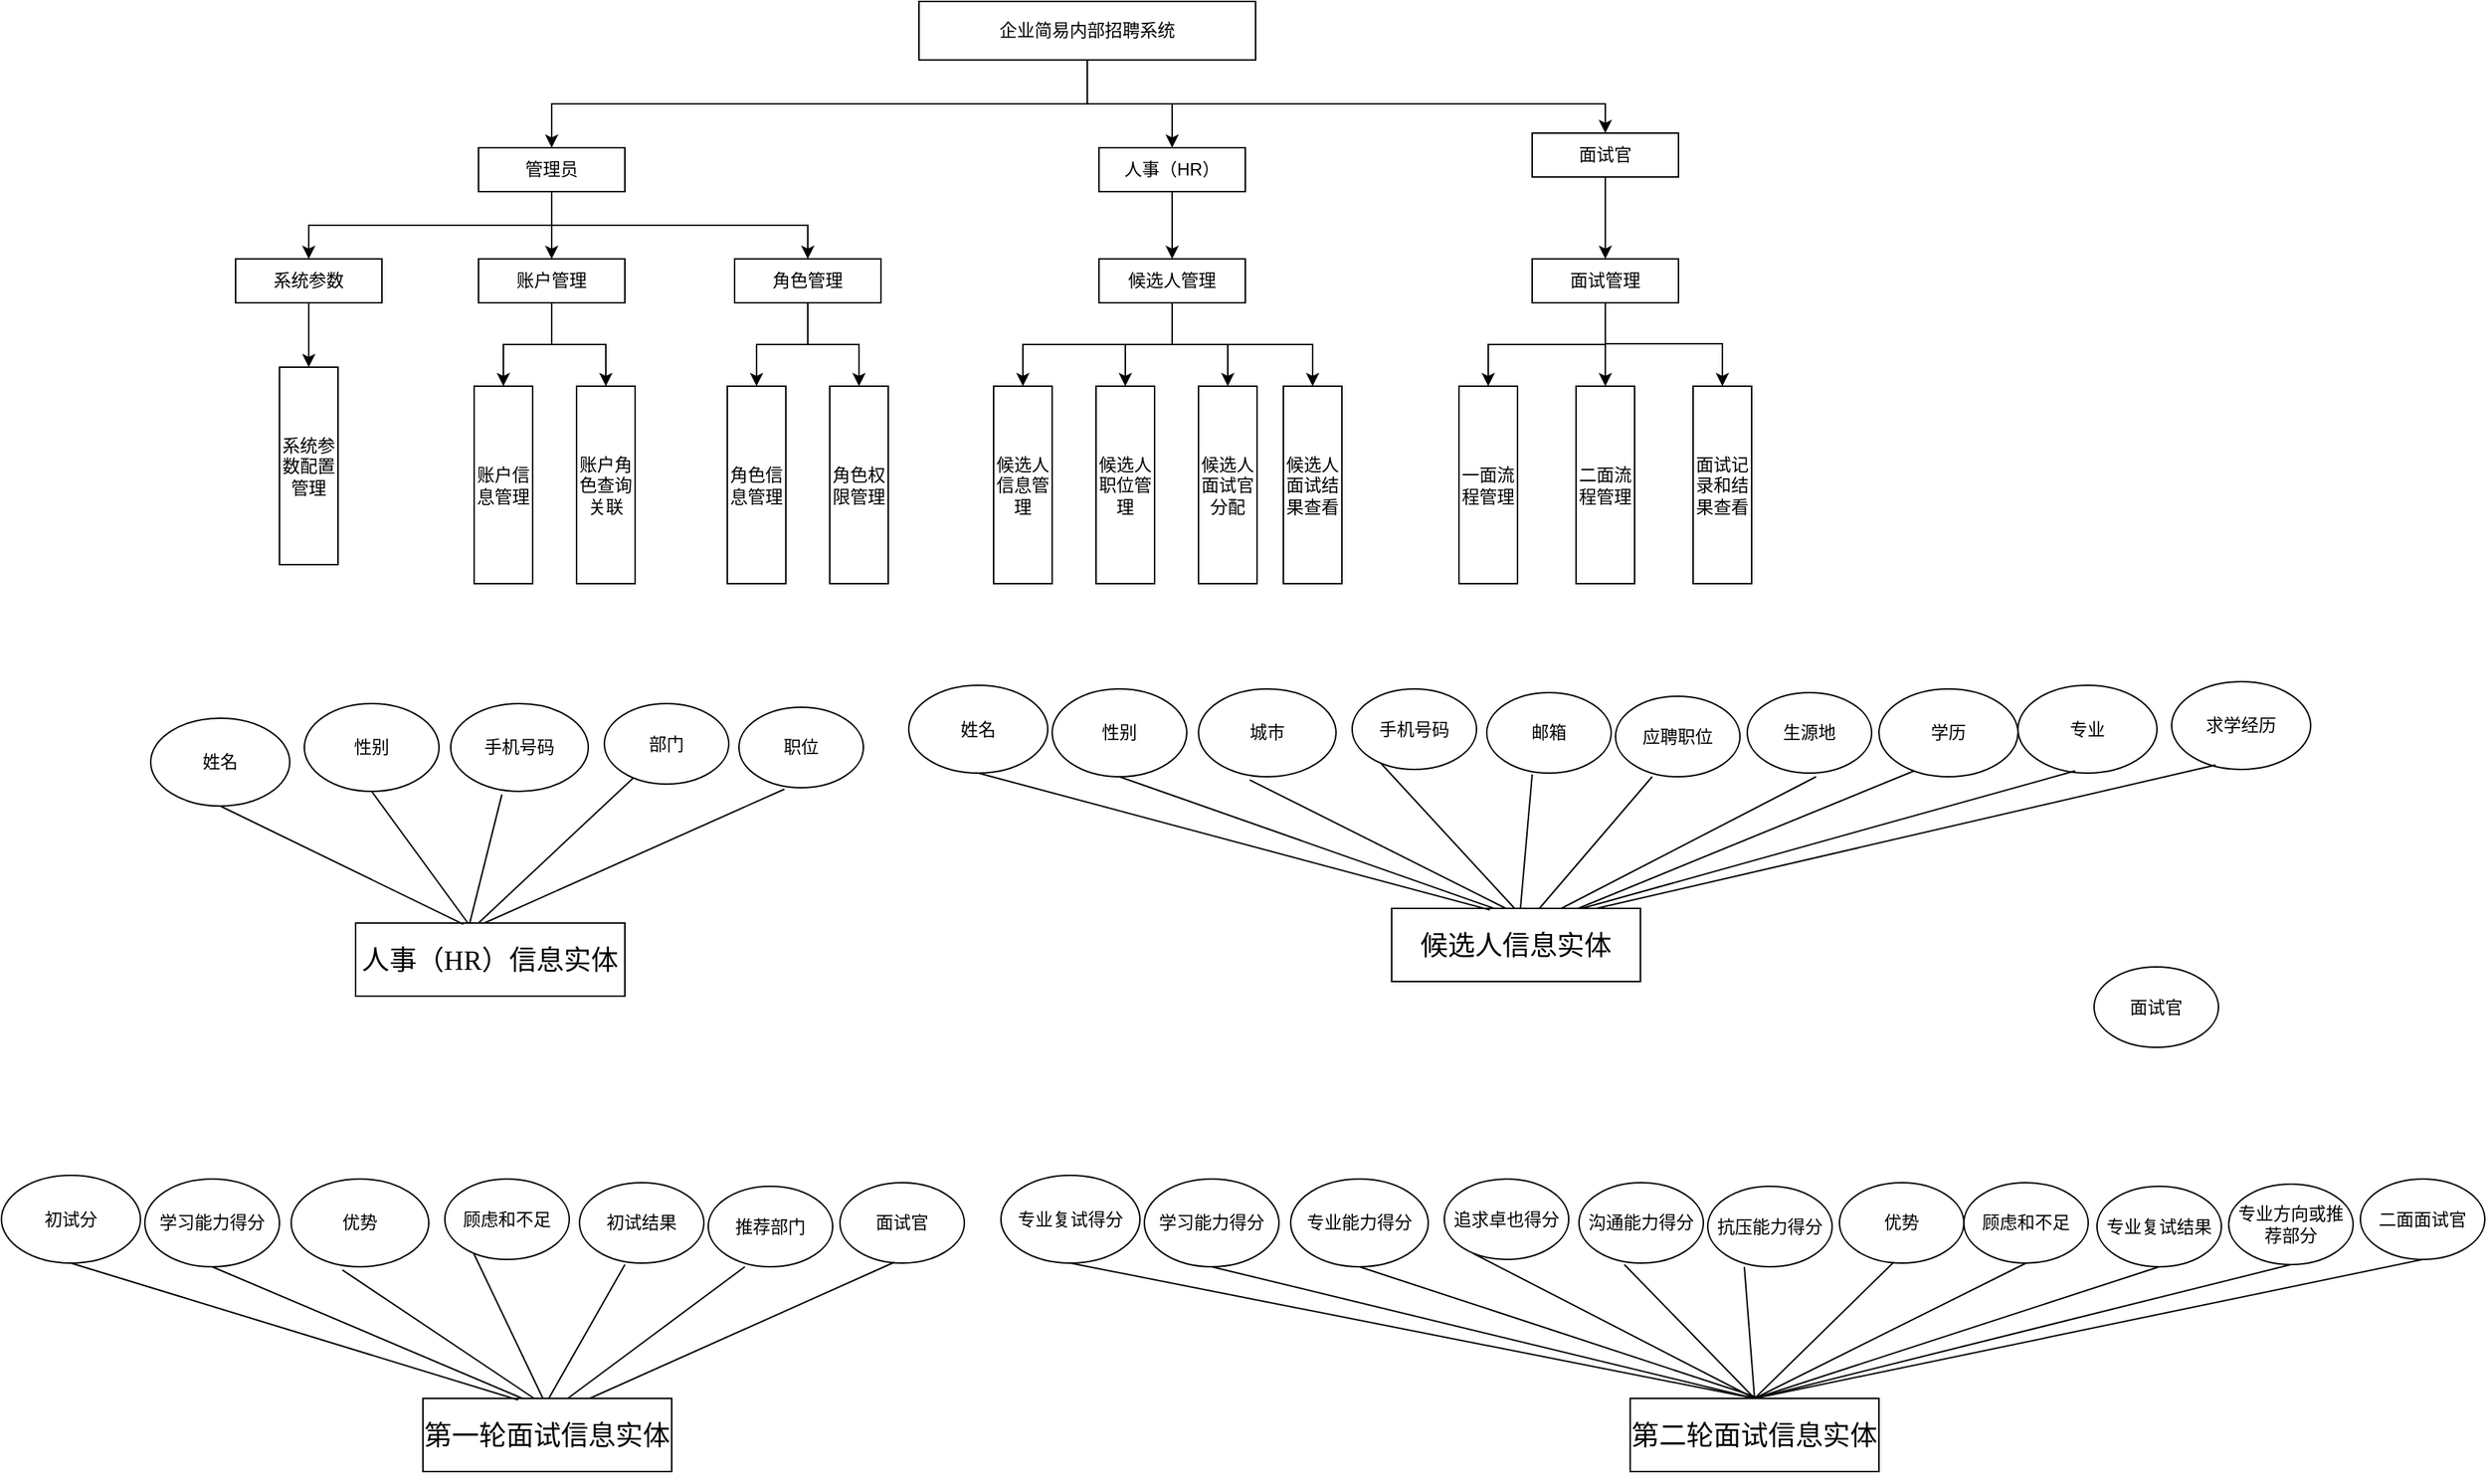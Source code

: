 <mxfile version="21.1.1" type="github">
  <diagram name="第 1 页" id="vMp5FmEjGzmWGoxb78nr">
    <mxGraphModel dx="2021" dy="1728" grid="1" gridSize="10" guides="1" tooltips="1" connect="1" arrows="1" fold="1" page="1" pageScale="1" pageWidth="827" pageHeight="1169" math="0" shadow="0">
      <root>
        <mxCell id="0" />
        <mxCell id="1" parent="0" />
        <mxCell id="QuiFqJqIi-HaTxp3gUGb-55" style="edgeStyle=orthogonalEdgeStyle;rounded=0;orthogonalLoop=1;jettySize=auto;html=1;exitX=0.5;exitY=1;exitDx=0;exitDy=0;" edge="1" parent="1" source="QuiFqJqIi-HaTxp3gUGb-3" target="QuiFqJqIi-HaTxp3gUGb-41">
          <mxGeometry relative="1" as="geometry">
            <mxPoint x="495" y="30" as="sourcePoint" />
          </mxGeometry>
        </mxCell>
        <mxCell id="QuiFqJqIi-HaTxp3gUGb-56" style="edgeStyle=orthogonalEdgeStyle;rounded=0;orthogonalLoop=1;jettySize=auto;html=1;entryX=0.5;entryY=0;entryDx=0;entryDy=0;" edge="1" parent="1" source="QuiFqJqIi-HaTxp3gUGb-3" target="QuiFqJqIi-HaTxp3gUGb-46">
          <mxGeometry relative="1" as="geometry" />
        </mxCell>
        <mxCell id="QuiFqJqIi-HaTxp3gUGb-57" style="edgeStyle=orthogonalEdgeStyle;rounded=0;orthogonalLoop=1;jettySize=auto;html=1;exitX=0.5;exitY=1;exitDx=0;exitDy=0;entryX=0.5;entryY=0;entryDx=0;entryDy=0;" edge="1" parent="1" source="QuiFqJqIi-HaTxp3gUGb-3" target="QuiFqJqIi-HaTxp3gUGb-47">
          <mxGeometry relative="1" as="geometry">
            <mxPoint x="495" y="40" as="sourcePoint" />
            <Array as="points">
              <mxPoint x="532" y="60" />
              <mxPoint x="886" y="60" />
            </Array>
          </mxGeometry>
        </mxCell>
        <mxCell id="QuiFqJqIi-HaTxp3gUGb-3" value="企业简易内部招聘系统" style="rounded=0;whiteSpace=wrap;html=1;" vertex="1" parent="1">
          <mxGeometry x="417" y="-10" width="230" height="40" as="geometry" />
        </mxCell>
        <mxCell id="QuiFqJqIi-HaTxp3gUGb-17" value="" style="edgeStyle=orthogonalEdgeStyle;rounded=0;orthogonalLoop=1;jettySize=auto;html=1;" edge="1" parent="1" source="QuiFqJqIi-HaTxp3gUGb-12" target="QuiFqJqIi-HaTxp3gUGb-16">
          <mxGeometry relative="1" as="geometry" />
        </mxCell>
        <mxCell id="QuiFqJqIi-HaTxp3gUGb-31" style="edgeStyle=orthogonalEdgeStyle;rounded=0;orthogonalLoop=1;jettySize=auto;html=1;exitX=0.5;exitY=1;exitDx=0;exitDy=0;" edge="1" parent="1" source="QuiFqJqIi-HaTxp3gUGb-12" target="QuiFqJqIi-HaTxp3gUGb-18">
          <mxGeometry relative="1" as="geometry" />
        </mxCell>
        <mxCell id="QuiFqJqIi-HaTxp3gUGb-12" value="账户管理" style="rounded=0;whiteSpace=wrap;html=1;" vertex="1" parent="1">
          <mxGeometry x="116" y="166" width="100" height="30" as="geometry" />
        </mxCell>
        <mxCell id="QuiFqJqIi-HaTxp3gUGb-32" style="edgeStyle=orthogonalEdgeStyle;rounded=0;orthogonalLoop=1;jettySize=auto;html=1;entryX=0.5;entryY=0;entryDx=0;entryDy=0;" edge="1" parent="1" source="QuiFqJqIi-HaTxp3gUGb-13" target="QuiFqJqIi-HaTxp3gUGb-19">
          <mxGeometry relative="1" as="geometry" />
        </mxCell>
        <mxCell id="QuiFqJqIi-HaTxp3gUGb-33" style="edgeStyle=orthogonalEdgeStyle;rounded=0;orthogonalLoop=1;jettySize=auto;html=1;entryX=0.5;entryY=0;entryDx=0;entryDy=0;" edge="1" parent="1" source="QuiFqJqIi-HaTxp3gUGb-13" target="QuiFqJqIi-HaTxp3gUGb-20">
          <mxGeometry relative="1" as="geometry" />
        </mxCell>
        <mxCell id="QuiFqJqIi-HaTxp3gUGb-13" value="角色管理" style="rounded=0;whiteSpace=wrap;html=1;" vertex="1" parent="1">
          <mxGeometry x="291" y="166" width="100" height="30" as="geometry" />
        </mxCell>
        <mxCell id="QuiFqJqIi-HaTxp3gUGb-34" style="edgeStyle=orthogonalEdgeStyle;rounded=0;orthogonalLoop=1;jettySize=auto;html=1;entryX=0.5;entryY=0;entryDx=0;entryDy=0;exitX=0.5;exitY=1;exitDx=0;exitDy=0;" edge="1" parent="1" source="QuiFqJqIi-HaTxp3gUGb-14" target="QuiFqJqIi-HaTxp3gUGb-21">
          <mxGeometry relative="1" as="geometry" />
        </mxCell>
        <mxCell id="QuiFqJqIi-HaTxp3gUGb-35" style="edgeStyle=orthogonalEdgeStyle;rounded=0;orthogonalLoop=1;jettySize=auto;html=1;entryX=0.5;entryY=0;entryDx=0;entryDy=0;" edge="1" parent="1" source="QuiFqJqIi-HaTxp3gUGb-14" target="QuiFqJqIi-HaTxp3gUGb-22">
          <mxGeometry relative="1" as="geometry" />
        </mxCell>
        <mxCell id="QuiFqJqIi-HaTxp3gUGb-65" style="edgeStyle=orthogonalEdgeStyle;rounded=0;orthogonalLoop=1;jettySize=auto;html=1;entryX=0.5;entryY=0;entryDx=0;entryDy=0;" edge="1" parent="1" source="QuiFqJqIi-HaTxp3gUGb-14" target="QuiFqJqIi-HaTxp3gUGb-23">
          <mxGeometry relative="1" as="geometry" />
        </mxCell>
        <mxCell id="QuiFqJqIi-HaTxp3gUGb-66" style="edgeStyle=orthogonalEdgeStyle;rounded=0;orthogonalLoop=1;jettySize=auto;html=1;exitX=0.5;exitY=1;exitDx=0;exitDy=0;" edge="1" parent="1" source="QuiFqJqIi-HaTxp3gUGb-14" target="QuiFqJqIi-HaTxp3gUGb-48">
          <mxGeometry relative="1" as="geometry" />
        </mxCell>
        <mxCell id="QuiFqJqIi-HaTxp3gUGb-14" value="候选人管理" style="rounded=0;whiteSpace=wrap;html=1;" vertex="1" parent="1">
          <mxGeometry x="540" y="166" width="100" height="30" as="geometry" />
        </mxCell>
        <mxCell id="QuiFqJqIi-HaTxp3gUGb-37" style="edgeStyle=orthogonalEdgeStyle;rounded=0;orthogonalLoop=1;jettySize=auto;html=1;exitX=0.5;exitY=1;exitDx=0;exitDy=0;" edge="1" parent="1" source="QuiFqJqIi-HaTxp3gUGb-15" target="QuiFqJqIi-HaTxp3gUGb-24">
          <mxGeometry relative="1" as="geometry" />
        </mxCell>
        <mxCell id="QuiFqJqIi-HaTxp3gUGb-38" style="edgeStyle=orthogonalEdgeStyle;rounded=0;orthogonalLoop=1;jettySize=auto;html=1;entryX=0.5;entryY=0;entryDx=0;entryDy=0;" edge="1" parent="1" source="QuiFqJqIi-HaTxp3gUGb-15" target="QuiFqJqIi-HaTxp3gUGb-25">
          <mxGeometry relative="1" as="geometry" />
        </mxCell>
        <mxCell id="QuiFqJqIi-HaTxp3gUGb-40" style="edgeStyle=orthogonalEdgeStyle;rounded=0;orthogonalLoop=1;jettySize=auto;html=1;entryX=0.5;entryY=0;entryDx=0;entryDy=0;exitX=0.5;exitY=1;exitDx=0;exitDy=0;" edge="1" parent="1" source="QuiFqJqIi-HaTxp3gUGb-15" target="QuiFqJqIi-HaTxp3gUGb-39">
          <mxGeometry relative="1" as="geometry">
            <mxPoint x="845" y="196" as="sourcePoint" />
            <Array as="points">
              <mxPoint x="886" y="224" />
              <mxPoint x="966" y="224" />
            </Array>
          </mxGeometry>
        </mxCell>
        <mxCell id="QuiFqJqIi-HaTxp3gUGb-15" value="面试管理" style="rounded=0;whiteSpace=wrap;html=1;" vertex="1" parent="1">
          <mxGeometry x="836" y="166" width="100" height="30" as="geometry" />
        </mxCell>
        <mxCell id="QuiFqJqIi-HaTxp3gUGb-16" value="账户信息管理" style="rounded=0;whiteSpace=wrap;html=1;" vertex="1" parent="1">
          <mxGeometry x="113" y="253" width="40" height="135" as="geometry" />
        </mxCell>
        <mxCell id="QuiFqJqIi-HaTxp3gUGb-18" value="账户角色查询关联" style="rounded=0;whiteSpace=wrap;html=1;" vertex="1" parent="1">
          <mxGeometry x="183" y="253" width="40" height="135" as="geometry" />
        </mxCell>
        <mxCell id="QuiFqJqIi-HaTxp3gUGb-19" value="角色信息管理" style="rounded=0;whiteSpace=wrap;html=1;" vertex="1" parent="1">
          <mxGeometry x="286" y="253" width="40" height="135" as="geometry" />
        </mxCell>
        <mxCell id="QuiFqJqIi-HaTxp3gUGb-20" value="角色权限管理" style="rounded=0;whiteSpace=wrap;html=1;" vertex="1" parent="1">
          <mxGeometry x="356" y="253" width="40" height="135" as="geometry" />
        </mxCell>
        <mxCell id="QuiFqJqIi-HaTxp3gUGb-21" value="候选人信息管理" style="rounded=0;whiteSpace=wrap;html=1;" vertex="1" parent="1">
          <mxGeometry x="468" y="253" width="40" height="135" as="geometry" />
        </mxCell>
        <mxCell id="QuiFqJqIi-HaTxp3gUGb-22" value="候选人职位管理" style="rounded=0;whiteSpace=wrap;html=1;" vertex="1" parent="1">
          <mxGeometry x="538" y="253" width="40" height="135" as="geometry" />
        </mxCell>
        <mxCell id="QuiFqJqIi-HaTxp3gUGb-23" value="候选人面试官分配" style="rounded=0;whiteSpace=wrap;html=1;" vertex="1" parent="1">
          <mxGeometry x="608" y="253" width="40" height="135" as="geometry" />
        </mxCell>
        <mxCell id="QuiFqJqIi-HaTxp3gUGb-24" value="一面流程管理" style="rounded=0;whiteSpace=wrap;html=1;" vertex="1" parent="1">
          <mxGeometry x="786" y="253" width="40" height="135" as="geometry" />
        </mxCell>
        <mxCell id="QuiFqJqIi-HaTxp3gUGb-25" value="二面流程管理" style="rounded=0;whiteSpace=wrap;html=1;" vertex="1" parent="1">
          <mxGeometry x="866" y="253" width="40" height="135" as="geometry" />
        </mxCell>
        <mxCell id="QuiFqJqIi-HaTxp3gUGb-39" value="面试记录和结果查看" style="rounded=0;whiteSpace=wrap;html=1;" vertex="1" parent="1">
          <mxGeometry x="946" y="253" width="40" height="135" as="geometry" />
        </mxCell>
        <mxCell id="QuiFqJqIi-HaTxp3gUGb-42" style="edgeStyle=orthogonalEdgeStyle;rounded=0;orthogonalLoop=1;jettySize=auto;html=1;entryX=0.5;entryY=0;entryDx=0;entryDy=0;exitX=0.5;exitY=1;exitDx=0;exitDy=0;" edge="1" parent="1" source="QuiFqJqIi-HaTxp3gUGb-41" target="QuiFqJqIi-HaTxp3gUGb-12">
          <mxGeometry relative="1" as="geometry" />
        </mxCell>
        <mxCell id="QuiFqJqIi-HaTxp3gUGb-45" style="edgeStyle=orthogonalEdgeStyle;rounded=0;orthogonalLoop=1;jettySize=auto;html=1;entryX=0.5;entryY=0;entryDx=0;entryDy=0;exitX=0.5;exitY=1;exitDx=0;exitDy=0;" edge="1" parent="1" source="QuiFqJqIi-HaTxp3gUGb-41" target="QuiFqJqIi-HaTxp3gUGb-13">
          <mxGeometry relative="1" as="geometry">
            <mxPoint x="210" y="130" as="sourcePoint" />
          </mxGeometry>
        </mxCell>
        <mxCell id="QuiFqJqIi-HaTxp3gUGb-62" style="edgeStyle=orthogonalEdgeStyle;rounded=0;orthogonalLoop=1;jettySize=auto;html=1;entryX=0.5;entryY=0;entryDx=0;entryDy=0;exitX=0.5;exitY=1;exitDx=0;exitDy=0;" edge="1" parent="1" source="QuiFqJqIi-HaTxp3gUGb-41" target="QuiFqJqIi-HaTxp3gUGb-61">
          <mxGeometry relative="1" as="geometry" />
        </mxCell>
        <mxCell id="QuiFqJqIi-HaTxp3gUGb-41" value="管理员" style="rounded=0;whiteSpace=wrap;html=1;" vertex="1" parent="1">
          <mxGeometry x="116" y="90" width="100" height="30" as="geometry" />
        </mxCell>
        <mxCell id="QuiFqJqIi-HaTxp3gUGb-53" style="edgeStyle=orthogonalEdgeStyle;rounded=0;orthogonalLoop=1;jettySize=auto;html=1;entryX=0.5;entryY=0;entryDx=0;entryDy=0;" edge="1" parent="1" source="QuiFqJqIi-HaTxp3gUGb-46" target="QuiFqJqIi-HaTxp3gUGb-14">
          <mxGeometry relative="1" as="geometry" />
        </mxCell>
        <mxCell id="QuiFqJqIi-HaTxp3gUGb-46" value="人事（HR）" style="rounded=0;whiteSpace=wrap;html=1;" vertex="1" parent="1">
          <mxGeometry x="540" y="90" width="100" height="30" as="geometry" />
        </mxCell>
        <mxCell id="QuiFqJqIi-HaTxp3gUGb-54" style="edgeStyle=orthogonalEdgeStyle;rounded=0;orthogonalLoop=1;jettySize=auto;html=1;entryX=0.5;entryY=0;entryDx=0;entryDy=0;" edge="1" parent="1" source="QuiFqJqIi-HaTxp3gUGb-47" target="QuiFqJqIi-HaTxp3gUGb-15">
          <mxGeometry relative="1" as="geometry" />
        </mxCell>
        <mxCell id="QuiFqJqIi-HaTxp3gUGb-47" value="面试官" style="rounded=0;whiteSpace=wrap;html=1;" vertex="1" parent="1">
          <mxGeometry x="836" y="80" width="100" height="30" as="geometry" />
        </mxCell>
        <mxCell id="QuiFqJqIi-HaTxp3gUGb-48" value="候选人面试结果查看" style="rounded=0;whiteSpace=wrap;html=1;" vertex="1" parent="1">
          <mxGeometry x="666" y="253" width="40" height="135" as="geometry" />
        </mxCell>
        <mxCell id="QuiFqJqIi-HaTxp3gUGb-64" style="edgeStyle=orthogonalEdgeStyle;rounded=0;orthogonalLoop=1;jettySize=auto;html=1;entryX=0.5;entryY=0;entryDx=0;entryDy=0;" edge="1" parent="1" source="QuiFqJqIi-HaTxp3gUGb-61" target="QuiFqJqIi-HaTxp3gUGb-63">
          <mxGeometry relative="1" as="geometry" />
        </mxCell>
        <mxCell id="QuiFqJqIi-HaTxp3gUGb-61" value="系统参数" style="rounded=0;whiteSpace=wrap;html=1;" vertex="1" parent="1">
          <mxGeometry x="-50" y="166" width="100" height="30" as="geometry" />
        </mxCell>
        <mxCell id="QuiFqJqIi-HaTxp3gUGb-63" value="系统参数配置管理" style="rounded=0;whiteSpace=wrap;html=1;" vertex="1" parent="1">
          <mxGeometry x="-20" y="240" width="40" height="135" as="geometry" />
        </mxCell>
        <mxCell id="QuiFqJqIi-HaTxp3gUGb-67" value="&lt;p style=&quot;margin-left: 0pt; text-align: justify; line-height: 28px; font-family: &amp;quot;Times New Roman&amp;quot;; font-size: 14pt;&quot; class=&quot;MsoNormal&quot;&gt;人事&lt;span style=&quot;font-size: 14pt;&quot;&gt;&lt;font face=&quot;仿宋&quot;&gt;（&lt;/font&gt;&lt;/span&gt;&lt;span style=&quot;font-family: 仿宋; font-size: 14pt;&quot;&gt;HR&lt;/span&gt;&lt;span style=&quot;font-size: 14pt;&quot;&gt;&lt;font face=&quot;仿宋&quot;&gt;）&lt;/font&gt;&lt;/span&gt;&lt;span style=&quot;font-family: 仿宋; font-size: 14pt;&quot;&gt;信息实体&lt;/span&gt;&lt;/p&gt;" style="rounded=0;whiteSpace=wrap;html=1;" vertex="1" parent="1">
          <mxGeometry x="32" y="620" width="184" height="50" as="geometry" />
        </mxCell>
        <mxCell id="QuiFqJqIi-HaTxp3gUGb-68" value="姓名" style="ellipse;whiteSpace=wrap;html=1;" vertex="1" parent="1">
          <mxGeometry x="-108" y="480" width="95" height="60" as="geometry" />
        </mxCell>
        <mxCell id="QuiFqJqIi-HaTxp3gUGb-69" value="性别" style="ellipse;whiteSpace=wrap;html=1;" vertex="1" parent="1">
          <mxGeometry x="-3" y="470" width="92" height="60" as="geometry" />
        </mxCell>
        <mxCell id="QuiFqJqIi-HaTxp3gUGb-73" value="" style="endArrow=none;html=1;rounded=0;exitX=0.4;exitY=0.017;exitDx=0;exitDy=0;exitPerimeter=0;entryX=0.5;entryY=1;entryDx=0;entryDy=0;" edge="1" parent="1" source="QuiFqJqIi-HaTxp3gUGb-67" target="QuiFqJqIi-HaTxp3gUGb-68">
          <mxGeometry width="50" height="50" relative="1" as="geometry">
            <mxPoint x="-70" y="590" as="sourcePoint" />
            <mxPoint x="-20" y="540" as="targetPoint" />
          </mxGeometry>
        </mxCell>
        <mxCell id="QuiFqJqIi-HaTxp3gUGb-74" value="" style="endArrow=none;html=1;rounded=0;exitX=0.417;exitY=0;exitDx=0;exitDy=0;exitPerimeter=0;entryX=0.5;entryY=1;entryDx=0;entryDy=0;" edge="1" parent="1" source="QuiFqJqIi-HaTxp3gUGb-67" target="QuiFqJqIi-HaTxp3gUGb-69">
          <mxGeometry width="50" height="50" relative="1" as="geometry">
            <mxPoint x="90" y="580" as="sourcePoint" />
            <mxPoint x="140" y="530" as="targetPoint" />
          </mxGeometry>
        </mxCell>
        <mxCell id="QuiFqJqIi-HaTxp3gUGb-76" value="手机号码" style="ellipse;whiteSpace=wrap;html=1;" vertex="1" parent="1">
          <mxGeometry x="97" y="470" width="94" height="60" as="geometry" />
        </mxCell>
        <mxCell id="QuiFqJqIi-HaTxp3gUGb-77" value="部门" style="ellipse;whiteSpace=wrap;html=1;" vertex="1" parent="1">
          <mxGeometry x="202" y="470" width="85" height="55" as="geometry" />
        </mxCell>
        <mxCell id="QuiFqJqIi-HaTxp3gUGb-78" value="" style="endArrow=none;html=1;rounded=0;entryX=0.372;entryY=1.036;entryDx=0;entryDy=0;entryPerimeter=0;" edge="1" parent="1" target="QuiFqJqIi-HaTxp3gUGb-76">
          <mxGeometry width="50" height="50" relative="1" as="geometry">
            <mxPoint x="110" y="620" as="sourcePoint" />
            <mxPoint x="160" y="570" as="targetPoint" />
          </mxGeometry>
        </mxCell>
        <mxCell id="QuiFqJqIi-HaTxp3gUGb-79" value="" style="endArrow=none;html=1;rounded=0;entryX=0.232;entryY=0.925;entryDx=0;entryDy=0;entryPerimeter=0;" edge="1" parent="1" target="QuiFqJqIi-HaTxp3gUGb-77">
          <mxGeometry width="50" height="50" relative="1" as="geometry">
            <mxPoint x="116" y="620" as="sourcePoint" />
            <mxPoint x="260" y="530" as="targetPoint" />
          </mxGeometry>
        </mxCell>
        <mxCell id="QuiFqJqIi-HaTxp3gUGb-81" value="职位" style="ellipse;whiteSpace=wrap;html=1;" vertex="1" parent="1">
          <mxGeometry x="294" y="472.5" width="85" height="55" as="geometry" />
        </mxCell>
        <mxCell id="QuiFqJqIi-HaTxp3gUGb-82" value="" style="endArrow=none;html=1;rounded=0;entryX=0.365;entryY=1.018;entryDx=0;entryDy=0;entryPerimeter=0;" edge="1" parent="1" target="QuiFqJqIi-HaTxp3gUGb-81">
          <mxGeometry width="50" height="50" relative="1" as="geometry">
            <mxPoint x="120" y="620" as="sourcePoint" />
            <mxPoint x="267" y="531" as="targetPoint" />
          </mxGeometry>
        </mxCell>
        <mxCell id="QuiFqJqIi-HaTxp3gUGb-83" value="&lt;p style=&quot;margin-left: 0pt; text-align: justify; line-height: 28px; font-family: &amp;quot;Times New Roman&amp;quot;; font-size: 14pt;&quot; class=&quot;MsoNormal&quot;&gt;候选人信息实体&lt;/p&gt;" style="rounded=0;whiteSpace=wrap;html=1;" vertex="1" parent="1">
          <mxGeometry x="740" y="610" width="170" height="50" as="geometry" />
        </mxCell>
        <mxCell id="QuiFqJqIi-HaTxp3gUGb-84" value="姓名" style="ellipse;whiteSpace=wrap;html=1;" vertex="1" parent="1">
          <mxGeometry x="410" y="457.5" width="95" height="60" as="geometry" />
        </mxCell>
        <mxCell id="QuiFqJqIi-HaTxp3gUGb-85" value="性别" style="ellipse;whiteSpace=wrap;html=1;" vertex="1" parent="1">
          <mxGeometry x="508" y="460" width="92" height="60" as="geometry" />
        </mxCell>
        <mxCell id="QuiFqJqIi-HaTxp3gUGb-86" value="" style="endArrow=none;html=1;rounded=0;exitX=0.417;exitY=0;exitDx=0;exitDy=0;exitPerimeter=0;entryX=0.5;entryY=1;entryDx=0;entryDy=0;" edge="1" parent="1" target="QuiFqJqIi-HaTxp3gUGb-85">
          <mxGeometry width="50" height="50" relative="1" as="geometry">
            <mxPoint x="810" y="610" as="sourcePoint" />
            <mxPoint x="848" y="520" as="targetPoint" />
          </mxGeometry>
        </mxCell>
        <mxCell id="QuiFqJqIi-HaTxp3gUGb-87" value="城市" style="ellipse;whiteSpace=wrap;html=1;" vertex="1" parent="1">
          <mxGeometry x="608" y="460" width="94" height="60" as="geometry" />
        </mxCell>
        <mxCell id="QuiFqJqIi-HaTxp3gUGb-88" value="手机号码" style="ellipse;whiteSpace=wrap;html=1;" vertex="1" parent="1">
          <mxGeometry x="713" y="460" width="85" height="55" as="geometry" />
        </mxCell>
        <mxCell id="QuiFqJqIi-HaTxp3gUGb-89" value="" style="endArrow=none;html=1;rounded=0;entryX=0.372;entryY=1.036;entryDx=0;entryDy=0;entryPerimeter=0;" edge="1" parent="1" target="QuiFqJqIi-HaTxp3gUGb-87">
          <mxGeometry width="50" height="50" relative="1" as="geometry">
            <mxPoint x="818" y="610" as="sourcePoint" />
            <mxPoint x="868" y="560" as="targetPoint" />
          </mxGeometry>
        </mxCell>
        <mxCell id="QuiFqJqIi-HaTxp3gUGb-90" value="" style="endArrow=none;html=1;rounded=0;entryX=0.232;entryY=0.925;entryDx=0;entryDy=0;entryPerimeter=0;" edge="1" parent="1" target="QuiFqJqIi-HaTxp3gUGb-88">
          <mxGeometry width="50" height="50" relative="1" as="geometry">
            <mxPoint x="824" y="610" as="sourcePoint" />
            <mxPoint x="968" y="520" as="targetPoint" />
          </mxGeometry>
        </mxCell>
        <mxCell id="QuiFqJqIi-HaTxp3gUGb-91" value="邮箱" style="ellipse;whiteSpace=wrap;html=1;" vertex="1" parent="1">
          <mxGeometry x="805" y="462.5" width="85" height="55" as="geometry" />
        </mxCell>
        <mxCell id="QuiFqJqIi-HaTxp3gUGb-92" value="" style="endArrow=none;html=1;rounded=0;entryX=0.365;entryY=1.018;entryDx=0;entryDy=0;entryPerimeter=0;" edge="1" parent="1" target="QuiFqJqIi-HaTxp3gUGb-91">
          <mxGeometry width="50" height="50" relative="1" as="geometry">
            <mxPoint x="828" y="610" as="sourcePoint" />
            <mxPoint x="975" y="521" as="targetPoint" />
          </mxGeometry>
        </mxCell>
        <mxCell id="QuiFqJqIi-HaTxp3gUGb-93" value="" style="endArrow=none;html=1;rounded=0;exitX=0.4;exitY=0.017;exitDx=0;exitDy=0;exitPerimeter=0;entryX=0.5;entryY=1;entryDx=0;entryDy=0;" edge="1" parent="1" target="QuiFqJqIi-HaTxp3gUGb-84">
          <mxGeometry width="50" height="50" relative="1" as="geometry">
            <mxPoint x="807" y="611" as="sourcePoint" />
            <mxPoint x="647" y="530" as="targetPoint" />
          </mxGeometry>
        </mxCell>
        <mxCell id="QuiFqJqIi-HaTxp3gUGb-94" value="应聘职位" style="ellipse;whiteSpace=wrap;html=1;" vertex="1" parent="1">
          <mxGeometry x="893" y="465" width="85" height="55" as="geometry" />
        </mxCell>
        <mxCell id="QuiFqJqIi-HaTxp3gUGb-95" value="生源地" style="ellipse;whiteSpace=wrap;html=1;" vertex="1" parent="1">
          <mxGeometry x="983" y="462.5" width="85" height="55" as="geometry" />
        </mxCell>
        <mxCell id="QuiFqJqIi-HaTxp3gUGb-96" value="" style="endArrow=none;html=1;rounded=0;exitX=0.594;exitY=0;exitDx=0;exitDy=0;exitPerimeter=0;entryX=0.294;entryY=1;entryDx=0;entryDy=0;entryPerimeter=0;" edge="1" parent="1" source="QuiFqJqIi-HaTxp3gUGb-83" target="QuiFqJqIi-HaTxp3gUGb-94">
          <mxGeometry width="50" height="50" relative="1" as="geometry">
            <mxPoint x="852" y="607" as="sourcePoint" />
            <mxPoint x="1050" y="520" as="targetPoint" />
          </mxGeometry>
        </mxCell>
        <mxCell id="QuiFqJqIi-HaTxp3gUGb-97" value="学历" style="ellipse;whiteSpace=wrap;html=1;" vertex="1" parent="1">
          <mxGeometry x="1073" y="460" width="95" height="60" as="geometry" />
        </mxCell>
        <mxCell id="QuiFqJqIi-HaTxp3gUGb-98" value="专业" style="ellipse;whiteSpace=wrap;html=1;" vertex="1" parent="1">
          <mxGeometry x="1168" y="457.5" width="95" height="60" as="geometry" />
        </mxCell>
        <mxCell id="QuiFqJqIi-HaTxp3gUGb-99" value="求学经历" style="ellipse;whiteSpace=wrap;html=1;" vertex="1" parent="1">
          <mxGeometry x="1273" y="455" width="95" height="60" as="geometry" />
        </mxCell>
        <mxCell id="QuiFqJqIi-HaTxp3gUGb-100" value="" style="endArrow=none;html=1;rounded=0;entryX=0.253;entryY=0.933;entryDx=0;entryDy=0;entryPerimeter=0;exitX=0.75;exitY=0;exitDx=0;exitDy=0;" edge="1" parent="1" source="QuiFqJqIi-HaTxp3gUGb-83" target="QuiFqJqIi-HaTxp3gUGb-97">
          <mxGeometry width="50" height="50" relative="1" as="geometry">
            <mxPoint x="862" y="617" as="sourcePoint" />
            <mxPoint x="1060" y="530" as="targetPoint" />
          </mxGeometry>
        </mxCell>
        <mxCell id="QuiFqJqIi-HaTxp3gUGb-101" value="" style="endArrow=none;html=1;rounded=0;entryX=0.411;entryY=0.975;entryDx=0;entryDy=0;entryPerimeter=0;" edge="1" parent="1" target="QuiFqJqIi-HaTxp3gUGb-98">
          <mxGeometry width="50" height="50" relative="1" as="geometry">
            <mxPoint x="870" y="610" as="sourcePoint" />
            <mxPoint x="1214" y="526" as="targetPoint" />
          </mxGeometry>
        </mxCell>
        <mxCell id="QuiFqJqIi-HaTxp3gUGb-102" value="" style="endArrow=none;html=1;rounded=0;entryX=0.316;entryY=0.95;entryDx=0;entryDy=0;entryPerimeter=0;" edge="1" parent="1" target="QuiFqJqIi-HaTxp3gUGb-99">
          <mxGeometry width="50" height="50" relative="1" as="geometry">
            <mxPoint x="880" y="610" as="sourcePoint" />
            <mxPoint x="1324" y="526" as="targetPoint" />
          </mxGeometry>
        </mxCell>
        <mxCell id="QuiFqJqIi-HaTxp3gUGb-103" value="" style="endArrow=none;html=1;rounded=0;exitX=0.682;exitY=0;exitDx=0;exitDy=0;exitPerimeter=0;" edge="1" parent="1" source="QuiFqJqIi-HaTxp3gUGb-83">
          <mxGeometry width="50" height="50" relative="1" as="geometry">
            <mxPoint x="1020" y="570" as="sourcePoint" />
            <mxPoint x="1030" y="520" as="targetPoint" />
          </mxGeometry>
        </mxCell>
        <mxCell id="QuiFqJqIi-HaTxp3gUGb-104" value="&lt;p style=&quot;margin-left: 0pt; text-align: justify; line-height: 28px; font-family: &amp;quot;Times New Roman&amp;quot;; font-size: 14pt;&quot; class=&quot;MsoNormal&quot;&gt;第一轮面试信息实体&lt;/p&gt;" style="rounded=0;whiteSpace=wrap;html=1;" vertex="1" parent="1">
          <mxGeometry x="78" y="945" width="170" height="50" as="geometry" />
        </mxCell>
        <mxCell id="QuiFqJqIi-HaTxp3gUGb-105" value="初试分" style="ellipse;whiteSpace=wrap;html=1;" vertex="1" parent="1">
          <mxGeometry x="-210" y="792.5" width="95" height="60" as="geometry" />
        </mxCell>
        <mxCell id="QuiFqJqIi-HaTxp3gUGb-106" value="学习能力得分" style="ellipse;whiteSpace=wrap;html=1;" vertex="1" parent="1">
          <mxGeometry x="-112" y="795" width="92" height="60" as="geometry" />
        </mxCell>
        <mxCell id="QuiFqJqIi-HaTxp3gUGb-107" value="" style="endArrow=none;html=1;rounded=0;exitX=0.417;exitY=0;exitDx=0;exitDy=0;exitPerimeter=0;entryX=0.5;entryY=1;entryDx=0;entryDy=0;" edge="1" parent="1" target="QuiFqJqIi-HaTxp3gUGb-106">
          <mxGeometry width="50" height="50" relative="1" as="geometry">
            <mxPoint x="146" y="945" as="sourcePoint" />
            <mxPoint x="184" y="855" as="targetPoint" />
          </mxGeometry>
        </mxCell>
        <mxCell id="QuiFqJqIi-HaTxp3gUGb-108" value="优势" style="ellipse;whiteSpace=wrap;html=1;" vertex="1" parent="1">
          <mxGeometry x="-12" y="795" width="94" height="60" as="geometry" />
        </mxCell>
        <mxCell id="QuiFqJqIi-HaTxp3gUGb-109" value="顾虑和不足" style="ellipse;whiteSpace=wrap;html=1;" vertex="1" parent="1">
          <mxGeometry x="93" y="795" width="85" height="55" as="geometry" />
        </mxCell>
        <mxCell id="QuiFqJqIi-HaTxp3gUGb-110" value="" style="endArrow=none;html=1;rounded=0;entryX=0.372;entryY=1.036;entryDx=0;entryDy=0;entryPerimeter=0;" edge="1" parent="1" target="QuiFqJqIi-HaTxp3gUGb-108">
          <mxGeometry width="50" height="50" relative="1" as="geometry">
            <mxPoint x="154" y="945" as="sourcePoint" />
            <mxPoint x="204" y="895" as="targetPoint" />
          </mxGeometry>
        </mxCell>
        <mxCell id="QuiFqJqIi-HaTxp3gUGb-111" value="" style="endArrow=none;html=1;rounded=0;entryX=0.232;entryY=0.925;entryDx=0;entryDy=0;entryPerimeter=0;" edge="1" parent="1" target="QuiFqJqIi-HaTxp3gUGb-109">
          <mxGeometry width="50" height="50" relative="1" as="geometry">
            <mxPoint x="160" y="945" as="sourcePoint" />
            <mxPoint x="304" y="855" as="targetPoint" />
          </mxGeometry>
        </mxCell>
        <mxCell id="QuiFqJqIi-HaTxp3gUGb-112" value="初试结果" style="ellipse;whiteSpace=wrap;html=1;" vertex="1" parent="1">
          <mxGeometry x="185" y="797.5" width="85" height="55" as="geometry" />
        </mxCell>
        <mxCell id="QuiFqJqIi-HaTxp3gUGb-113" value="" style="endArrow=none;html=1;rounded=0;entryX=0.365;entryY=1.018;entryDx=0;entryDy=0;entryPerimeter=0;" edge="1" parent="1" target="QuiFqJqIi-HaTxp3gUGb-112">
          <mxGeometry width="50" height="50" relative="1" as="geometry">
            <mxPoint x="164" y="945" as="sourcePoint" />
            <mxPoint x="311" y="856" as="targetPoint" />
          </mxGeometry>
        </mxCell>
        <mxCell id="QuiFqJqIi-HaTxp3gUGb-114" value="" style="endArrow=none;html=1;rounded=0;exitX=0.4;exitY=0.017;exitDx=0;exitDy=0;exitPerimeter=0;entryX=0.5;entryY=1;entryDx=0;entryDy=0;" edge="1" parent="1" target="QuiFqJqIi-HaTxp3gUGb-105">
          <mxGeometry width="50" height="50" relative="1" as="geometry">
            <mxPoint x="143" y="946" as="sourcePoint" />
            <mxPoint x="-17" y="865" as="targetPoint" />
          </mxGeometry>
        </mxCell>
        <mxCell id="QuiFqJqIi-HaTxp3gUGb-115" value="推荐部门" style="ellipse;whiteSpace=wrap;html=1;" vertex="1" parent="1">
          <mxGeometry x="273" y="800" width="85" height="55" as="geometry" />
        </mxCell>
        <mxCell id="QuiFqJqIi-HaTxp3gUGb-116" value="面试官" style="ellipse;whiteSpace=wrap;html=1;" vertex="1" parent="1">
          <mxGeometry x="363" y="797.5" width="85" height="55" as="geometry" />
        </mxCell>
        <mxCell id="QuiFqJqIi-HaTxp3gUGb-117" value="" style="endArrow=none;html=1;rounded=0;exitX=0.594;exitY=0;exitDx=0;exitDy=0;exitPerimeter=0;entryX=0.294;entryY=1;entryDx=0;entryDy=0;entryPerimeter=0;" edge="1" parent="1" target="QuiFqJqIi-HaTxp3gUGb-115">
          <mxGeometry width="50" height="50" relative="1" as="geometry">
            <mxPoint x="176.98" y="945" as="sourcePoint" />
            <mxPoint x="386" y="855" as="targetPoint" />
          </mxGeometry>
        </mxCell>
        <mxCell id="QuiFqJqIi-HaTxp3gUGb-124" value="" style="endArrow=none;html=1;rounded=0;exitX=0.682;exitY=0;exitDx=0;exitDy=0;exitPerimeter=0;entryX=0.435;entryY=0.991;entryDx=0;entryDy=0;entryPerimeter=0;" edge="1" parent="1" target="QuiFqJqIi-HaTxp3gUGb-116">
          <mxGeometry width="50" height="50" relative="1" as="geometry">
            <mxPoint x="191.94" y="945" as="sourcePoint" />
            <mxPoint x="366" y="855" as="targetPoint" />
          </mxGeometry>
        </mxCell>
        <mxCell id="QuiFqJqIi-HaTxp3gUGb-125" value="&lt;p style=&quot;margin-left: 0pt; text-align: justify; line-height: 28px; font-family: &amp;quot;Times New Roman&amp;quot;; font-size: 14pt;&quot; class=&quot;MsoNormal&quot;&gt;第二轮面试信息实体&lt;/p&gt;" style="rounded=0;whiteSpace=wrap;html=1;" vertex="1" parent="1">
          <mxGeometry x="903" y="945" width="170" height="50" as="geometry" />
        </mxCell>
        <mxCell id="QuiFqJqIi-HaTxp3gUGb-126" value="专业复试得分" style="ellipse;whiteSpace=wrap;html=1;" vertex="1" parent="1">
          <mxGeometry x="473" y="792.5" width="95" height="60" as="geometry" />
        </mxCell>
        <mxCell id="QuiFqJqIi-HaTxp3gUGb-127" value="学习能力得分" style="ellipse;whiteSpace=wrap;html=1;" vertex="1" parent="1">
          <mxGeometry x="571" y="795" width="92" height="60" as="geometry" />
        </mxCell>
        <mxCell id="QuiFqJqIi-HaTxp3gUGb-128" value="" style="endArrow=none;html=1;rounded=0;exitX=0.5;exitY=0;exitDx=0;exitDy=0;entryX=0.5;entryY=1;entryDx=0;entryDy=0;" edge="1" parent="1" target="QuiFqJqIi-HaTxp3gUGb-127" source="QuiFqJqIi-HaTxp3gUGb-125">
          <mxGeometry width="50" height="50" relative="1" as="geometry">
            <mxPoint x="874" y="945" as="sourcePoint" />
            <mxPoint x="912" y="855" as="targetPoint" />
          </mxGeometry>
        </mxCell>
        <mxCell id="QuiFqJqIi-HaTxp3gUGb-129" value="专业能力得分" style="ellipse;whiteSpace=wrap;html=1;" vertex="1" parent="1">
          <mxGeometry x="671" y="795" width="94" height="60" as="geometry" />
        </mxCell>
        <mxCell id="QuiFqJqIi-HaTxp3gUGb-130" value="追求卓也得分" style="ellipse;whiteSpace=wrap;html=1;" vertex="1" parent="1">
          <mxGeometry x="776" y="795" width="85" height="55" as="geometry" />
        </mxCell>
        <mxCell id="QuiFqJqIi-HaTxp3gUGb-131" value="" style="endArrow=none;html=1;rounded=0;entryX=0.5;entryY=1;entryDx=0;entryDy=0;" edge="1" parent="1" target="QuiFqJqIi-HaTxp3gUGb-129">
          <mxGeometry width="50" height="50" relative="1" as="geometry">
            <mxPoint x="992" y="945" as="sourcePoint" />
            <mxPoint x="932" y="895" as="targetPoint" />
          </mxGeometry>
        </mxCell>
        <mxCell id="QuiFqJqIi-HaTxp3gUGb-132" value="" style="endArrow=none;html=1;rounded=0;entryX=0.232;entryY=0.925;entryDx=0;entryDy=0;entryPerimeter=0;exitX=0.5;exitY=0;exitDx=0;exitDy=0;" edge="1" parent="1" target="QuiFqJqIi-HaTxp3gUGb-130" source="QuiFqJqIi-HaTxp3gUGb-125">
          <mxGeometry width="50" height="50" relative="1" as="geometry">
            <mxPoint x="992" y="950" as="sourcePoint" />
            <mxPoint x="1032" y="855" as="targetPoint" />
          </mxGeometry>
        </mxCell>
        <mxCell id="QuiFqJqIi-HaTxp3gUGb-133" value="沟通能力得分" style="ellipse;whiteSpace=wrap;html=1;" vertex="1" parent="1">
          <mxGeometry x="868" y="797.5" width="85" height="55" as="geometry" />
        </mxCell>
        <mxCell id="QuiFqJqIi-HaTxp3gUGb-134" value="" style="endArrow=none;html=1;rounded=0;entryX=0.365;entryY=1.018;entryDx=0;entryDy=0;entryPerimeter=0;exitX=0.5;exitY=0;exitDx=0;exitDy=0;" edge="1" parent="1" target="QuiFqJqIi-HaTxp3gUGb-133" source="QuiFqJqIi-HaTxp3gUGb-125">
          <mxGeometry width="50" height="50" relative="1" as="geometry">
            <mxPoint x="892" y="945" as="sourcePoint" />
            <mxPoint x="1039" y="856" as="targetPoint" />
          </mxGeometry>
        </mxCell>
        <mxCell id="QuiFqJqIi-HaTxp3gUGb-135" value="" style="endArrow=none;html=1;rounded=0;exitX=0.5;exitY=0;exitDx=0;exitDy=0;entryX=0.5;entryY=1;entryDx=0;entryDy=0;" edge="1" parent="1" target="QuiFqJqIi-HaTxp3gUGb-126" source="QuiFqJqIi-HaTxp3gUGb-125">
          <mxGeometry width="50" height="50" relative="1" as="geometry">
            <mxPoint x="871" y="946" as="sourcePoint" />
            <mxPoint x="711" y="865" as="targetPoint" />
          </mxGeometry>
        </mxCell>
        <mxCell id="QuiFqJqIi-HaTxp3gUGb-136" value="抗压能力得分" style="ellipse;whiteSpace=wrap;html=1;" vertex="1" parent="1">
          <mxGeometry x="956" y="800" width="85" height="55" as="geometry" />
        </mxCell>
        <mxCell id="QuiFqJqIi-HaTxp3gUGb-137" value="优势" style="ellipse;whiteSpace=wrap;html=1;" vertex="1" parent="1">
          <mxGeometry x="1046" y="797.5" width="85" height="55" as="geometry" />
        </mxCell>
        <mxCell id="QuiFqJqIi-HaTxp3gUGb-138" value="" style="endArrow=none;html=1;rounded=0;exitX=0.5;exitY=0;exitDx=0;exitDy=0;entryX=0.294;entryY=1;entryDx=0;entryDy=0;entryPerimeter=0;" edge="1" parent="1" target="QuiFqJqIi-HaTxp3gUGb-136" source="QuiFqJqIi-HaTxp3gUGb-125">
          <mxGeometry width="50" height="50" relative="1" as="geometry">
            <mxPoint x="904.98" y="945" as="sourcePoint" />
            <mxPoint x="1114" y="855" as="targetPoint" />
          </mxGeometry>
        </mxCell>
        <mxCell id="QuiFqJqIi-HaTxp3gUGb-139" value="" style="endArrow=none;html=1;rounded=0;exitX=0.5;exitY=0;exitDx=0;exitDy=0;entryX=0.435;entryY=0.991;entryDx=0;entryDy=0;entryPerimeter=0;" edge="1" parent="1" target="QuiFqJqIi-HaTxp3gUGb-137" source="QuiFqJqIi-HaTxp3gUGb-125">
          <mxGeometry width="50" height="50" relative="1" as="geometry">
            <mxPoint x="919.94" y="945" as="sourcePoint" />
            <mxPoint x="1094" y="855" as="targetPoint" />
          </mxGeometry>
        </mxCell>
        <mxCell id="QuiFqJqIi-HaTxp3gUGb-140" value="顾虑和不足" style="ellipse;whiteSpace=wrap;html=1;" vertex="1" parent="1">
          <mxGeometry x="1131" y="797.5" width="85" height="55" as="geometry" />
        </mxCell>
        <mxCell id="QuiFqJqIi-HaTxp3gUGb-141" value="专业复试结果" style="ellipse;whiteSpace=wrap;html=1;" vertex="1" parent="1">
          <mxGeometry x="1222" y="800" width="85" height="55" as="geometry" />
        </mxCell>
        <mxCell id="QuiFqJqIi-HaTxp3gUGb-142" value="专业方向或推荐部分" style="ellipse;whiteSpace=wrap;html=1;" vertex="1" parent="1">
          <mxGeometry x="1312" y="798.5" width="85" height="55" as="geometry" />
        </mxCell>
        <mxCell id="QuiFqJqIi-HaTxp3gUGb-143" value="面试官" style="ellipse;whiteSpace=wrap;html=1;" vertex="1" parent="1">
          <mxGeometry x="1220" y="650" width="85" height="55" as="geometry" />
        </mxCell>
        <mxCell id="QuiFqJqIi-HaTxp3gUGb-144" value="二面面试官" style="ellipse;whiteSpace=wrap;html=1;" vertex="1" parent="1">
          <mxGeometry x="1402" y="795" width="85" height="55" as="geometry" />
        </mxCell>
        <mxCell id="QuiFqJqIi-HaTxp3gUGb-146" value="" style="endArrow=none;html=1;rounded=0;exitX=0.5;exitY=0;exitDx=0;exitDy=0;entryX=0.5;entryY=1;entryDx=0;entryDy=0;" edge="1" parent="1" source="QuiFqJqIi-HaTxp3gUGb-125" target="QuiFqJqIi-HaTxp3gUGb-140">
          <mxGeometry width="50" height="50" relative="1" as="geometry">
            <mxPoint x="1122" y="900" as="sourcePoint" />
            <mxPoint x="1172" y="850" as="targetPoint" />
          </mxGeometry>
        </mxCell>
        <mxCell id="QuiFqJqIi-HaTxp3gUGb-147" value="" style="endArrow=none;html=1;rounded=0;entryX=0.5;entryY=1;entryDx=0;entryDy=0;exitX=0.5;exitY=0;exitDx=0;exitDy=0;" edge="1" parent="1" source="QuiFqJqIi-HaTxp3gUGb-125" target="QuiFqJqIi-HaTxp3gUGb-144">
          <mxGeometry width="50" height="50" relative="1" as="geometry">
            <mxPoint x="982" y="940" as="sourcePoint" />
            <mxPoint x="1412" y="860" as="targetPoint" />
          </mxGeometry>
        </mxCell>
        <mxCell id="QuiFqJqIi-HaTxp3gUGb-148" value="" style="endArrow=none;html=1;rounded=0;entryX=0.5;entryY=1;entryDx=0;entryDy=0;exitX=0.5;exitY=0;exitDx=0;exitDy=0;" edge="1" parent="1" source="QuiFqJqIi-HaTxp3gUGb-125" target="QuiFqJqIi-HaTxp3gUGb-141">
          <mxGeometry width="50" height="50" relative="1" as="geometry">
            <mxPoint x="1242" y="970" as="sourcePoint" />
            <mxPoint x="1292" y="920" as="targetPoint" />
          </mxGeometry>
        </mxCell>
        <mxCell id="QuiFqJqIi-HaTxp3gUGb-150" value="" style="endArrow=none;html=1;rounded=0;entryX=0.5;entryY=1;entryDx=0;entryDy=0;exitX=0.5;exitY=0;exitDx=0;exitDy=0;" edge="1" parent="1" source="QuiFqJqIi-HaTxp3gUGb-125" target="QuiFqJqIi-HaTxp3gUGb-142">
          <mxGeometry width="50" height="50" relative="1" as="geometry">
            <mxPoint x="990" y="940" as="sourcePoint" />
            <mxPoint x="1340" y="1010" as="targetPoint" />
          </mxGeometry>
        </mxCell>
      </root>
    </mxGraphModel>
  </diagram>
</mxfile>
